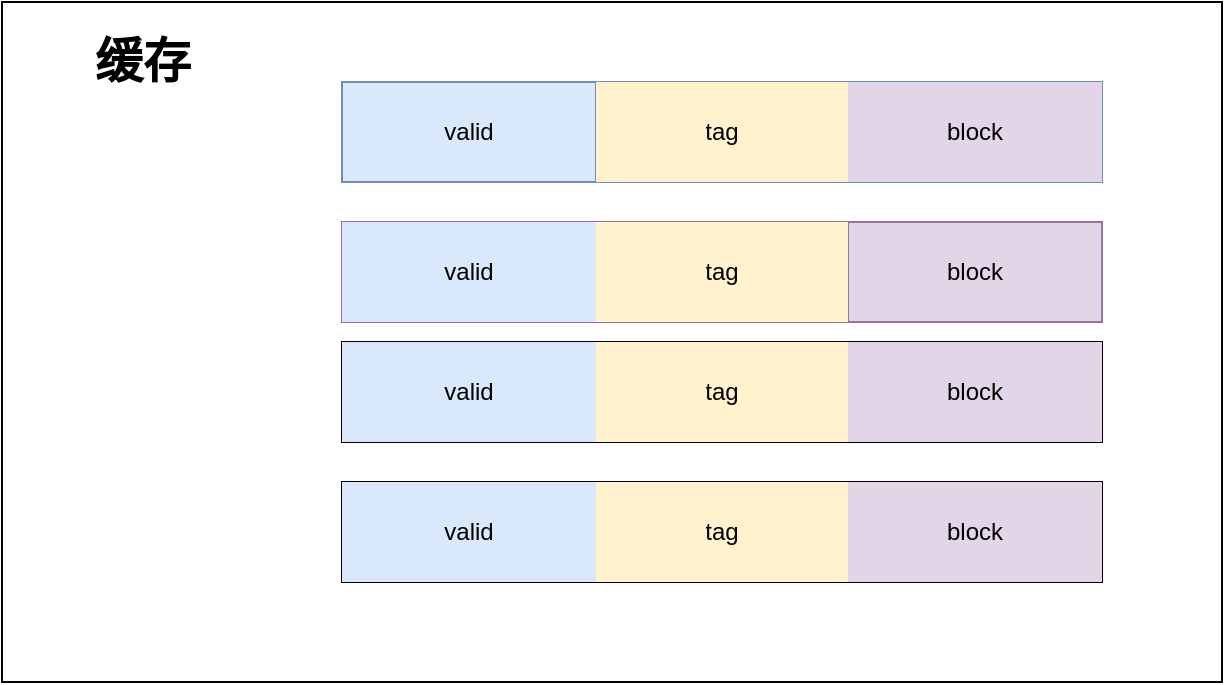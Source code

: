 <mxfile version="13.9.2" type="github">
  <diagram id="tRxmEBHIX5lkmGHreGHs" name="Page-1">
    <mxGraphModel dx="765" dy="599" grid="1" gridSize="10" guides="1" tooltips="1" connect="1" arrows="1" fold="1" page="1" pageScale="1" pageWidth="827" pageHeight="1169" math="0" shadow="0">
      <root>
        <mxCell id="0" />
        <mxCell id="1" parent="0" />
        <mxCell id="lF_yF9Vi6RXyogNAGbkO-29" value="" style="rounded=0;whiteSpace=wrap;html=1;" vertex="1" parent="1">
          <mxGeometry x="40" y="150" width="610" height="340" as="geometry" />
        </mxCell>
        <mxCell id="lF_yF9Vi6RXyogNAGbkO-1" value="" style="shape=table;html=1;whiteSpace=wrap;startSize=0;container=1;collapsible=0;childLayout=tableLayout;fillColor=#dae8fc;strokeColor=#6c8ebf;" vertex="1" parent="1">
          <mxGeometry x="210" y="190" width="380" height="50" as="geometry" />
        </mxCell>
        <mxCell id="lF_yF9Vi6RXyogNAGbkO-2" value="" style="shape=partialRectangle;html=1;whiteSpace=wrap;collapsible=0;dropTarget=0;pointerEvents=0;fillColor=none;top=0;left=0;bottom=0;right=0;points=[[0,0.5],[1,0.5]];portConstraint=eastwest;" vertex="1" parent="lF_yF9Vi6RXyogNAGbkO-1">
          <mxGeometry width="380" height="50" as="geometry" />
        </mxCell>
        <mxCell id="lF_yF9Vi6RXyogNAGbkO-3" value="valid" style="shape=partialRectangle;html=1;whiteSpace=wrap;connectable=0;fillColor=none;top=0;left=0;bottom=0;right=0;overflow=hidden;" vertex="1" parent="lF_yF9Vi6RXyogNAGbkO-2">
          <mxGeometry width="127" height="50" as="geometry" />
        </mxCell>
        <mxCell id="lF_yF9Vi6RXyogNAGbkO-4" value="tag" style="shape=partialRectangle;html=1;whiteSpace=wrap;connectable=0;fillColor=#fff2cc;top=0;left=0;bottom=0;right=0;overflow=hidden;strokeColor=#d6b656;" vertex="1" parent="lF_yF9Vi6RXyogNAGbkO-2">
          <mxGeometry x="127" width="126" height="50" as="geometry" />
        </mxCell>
        <mxCell id="lF_yF9Vi6RXyogNAGbkO-5" value="block" style="shape=partialRectangle;html=1;whiteSpace=wrap;connectable=0;fillColor=#e1d5e7;top=0;left=0;bottom=0;right=0;overflow=hidden;strokeColor=#9673a6;" vertex="1" parent="lF_yF9Vi6RXyogNAGbkO-2">
          <mxGeometry x="253" width="127" height="50" as="geometry" />
        </mxCell>
        <mxCell id="lF_yF9Vi6RXyogNAGbkO-14" value="" style="shape=table;html=1;whiteSpace=wrap;startSize=0;container=1;collapsible=0;childLayout=tableLayout;fillColor=#e1d5e7;strokeColor=#9673a6;" vertex="1" parent="1">
          <mxGeometry x="210" y="260" width="380" height="50" as="geometry" />
        </mxCell>
        <mxCell id="lF_yF9Vi6RXyogNAGbkO-15" value="" style="shape=partialRectangle;html=1;whiteSpace=wrap;collapsible=0;dropTarget=0;pointerEvents=0;fillColor=none;top=0;left=0;bottom=0;right=0;points=[[0,0.5],[1,0.5]];portConstraint=eastwest;" vertex="1" parent="lF_yF9Vi6RXyogNAGbkO-14">
          <mxGeometry width="380" height="50" as="geometry" />
        </mxCell>
        <mxCell id="lF_yF9Vi6RXyogNAGbkO-16" value="valid" style="shape=partialRectangle;html=1;whiteSpace=wrap;connectable=0;fillColor=#dae8fc;top=0;left=0;bottom=0;right=0;overflow=hidden;strokeColor=#6c8ebf;" vertex="1" parent="lF_yF9Vi6RXyogNAGbkO-15">
          <mxGeometry width="127" height="50" as="geometry" />
        </mxCell>
        <mxCell id="lF_yF9Vi6RXyogNAGbkO-17" value="tag" style="shape=partialRectangle;html=1;whiteSpace=wrap;connectable=0;fillColor=#fff2cc;top=0;left=0;bottom=0;right=0;overflow=hidden;strokeColor=#d6b656;" vertex="1" parent="lF_yF9Vi6RXyogNAGbkO-15">
          <mxGeometry x="127" width="126" height="50" as="geometry" />
        </mxCell>
        <mxCell id="lF_yF9Vi6RXyogNAGbkO-18" value="block" style="shape=partialRectangle;html=1;whiteSpace=wrap;connectable=0;fillColor=none;top=0;left=0;bottom=0;right=0;overflow=hidden;" vertex="1" parent="lF_yF9Vi6RXyogNAGbkO-15">
          <mxGeometry x="253" width="127" height="50" as="geometry" />
        </mxCell>
        <mxCell id="lF_yF9Vi6RXyogNAGbkO-19" value="" style="shape=table;html=1;whiteSpace=wrap;startSize=0;container=1;collapsible=0;childLayout=tableLayout;" vertex="1" parent="1">
          <mxGeometry x="210" y="320" width="380" height="50" as="geometry" />
        </mxCell>
        <mxCell id="lF_yF9Vi6RXyogNAGbkO-20" value="" style="shape=partialRectangle;html=1;whiteSpace=wrap;collapsible=0;dropTarget=0;pointerEvents=0;fillColor=none;top=0;left=0;bottom=0;right=0;points=[[0,0.5],[1,0.5]];portConstraint=eastwest;" vertex="1" parent="lF_yF9Vi6RXyogNAGbkO-19">
          <mxGeometry width="380" height="50" as="geometry" />
        </mxCell>
        <mxCell id="lF_yF9Vi6RXyogNAGbkO-21" value="valid" style="shape=partialRectangle;html=1;whiteSpace=wrap;connectable=0;fillColor=#dae8fc;top=0;left=0;bottom=0;right=0;overflow=hidden;strokeColor=#6c8ebf;" vertex="1" parent="lF_yF9Vi6RXyogNAGbkO-20">
          <mxGeometry width="127" height="50" as="geometry" />
        </mxCell>
        <mxCell id="lF_yF9Vi6RXyogNAGbkO-22" value="tag" style="shape=partialRectangle;html=1;whiteSpace=wrap;connectable=0;fillColor=#fff2cc;top=0;left=0;bottom=0;right=0;overflow=hidden;strokeColor=#d6b656;" vertex="1" parent="lF_yF9Vi6RXyogNAGbkO-20">
          <mxGeometry x="127" width="126" height="50" as="geometry" />
        </mxCell>
        <mxCell id="lF_yF9Vi6RXyogNAGbkO-23" value="block" style="shape=partialRectangle;html=1;whiteSpace=wrap;connectable=0;fillColor=#e1d5e7;top=0;left=0;bottom=0;right=0;overflow=hidden;strokeColor=#9673a6;" vertex="1" parent="lF_yF9Vi6RXyogNAGbkO-20">
          <mxGeometry x="253" width="127" height="50" as="geometry" />
        </mxCell>
        <mxCell id="lF_yF9Vi6RXyogNAGbkO-24" value="" style="shape=table;html=1;whiteSpace=wrap;startSize=0;container=1;collapsible=0;childLayout=tableLayout;" vertex="1" parent="1">
          <mxGeometry x="210" y="390" width="380" height="50" as="geometry" />
        </mxCell>
        <mxCell id="lF_yF9Vi6RXyogNAGbkO-25" value="" style="shape=partialRectangle;html=1;whiteSpace=wrap;collapsible=0;dropTarget=0;pointerEvents=0;fillColor=none;top=0;left=0;bottom=0;right=0;points=[[0,0.5],[1,0.5]];portConstraint=eastwest;" vertex="1" parent="lF_yF9Vi6RXyogNAGbkO-24">
          <mxGeometry width="380" height="50" as="geometry" />
        </mxCell>
        <mxCell id="lF_yF9Vi6RXyogNAGbkO-26" value="valid" style="shape=partialRectangle;html=1;whiteSpace=wrap;connectable=0;fillColor=#dae8fc;top=0;left=0;bottom=0;right=0;overflow=hidden;strokeColor=#6c8ebf;" vertex="1" parent="lF_yF9Vi6RXyogNAGbkO-25">
          <mxGeometry width="127" height="50" as="geometry" />
        </mxCell>
        <mxCell id="lF_yF9Vi6RXyogNAGbkO-27" value="tag" style="shape=partialRectangle;html=1;whiteSpace=wrap;connectable=0;fillColor=#fff2cc;top=0;left=0;bottom=0;right=0;overflow=hidden;strokeColor=#d6b656;" vertex="1" parent="lF_yF9Vi6RXyogNAGbkO-25">
          <mxGeometry x="127" width="126" height="50" as="geometry" />
        </mxCell>
        <mxCell id="lF_yF9Vi6RXyogNAGbkO-28" value="block" style="shape=partialRectangle;html=1;whiteSpace=wrap;connectable=0;fillColor=#e1d5e7;top=0;left=0;bottom=0;right=0;overflow=hidden;strokeColor=#9673a6;" vertex="1" parent="lF_yF9Vi6RXyogNAGbkO-25">
          <mxGeometry x="253" width="127" height="50" as="geometry" />
        </mxCell>
        <mxCell id="lF_yF9Vi6RXyogNAGbkO-31" value="缓存" style="text;strokeColor=none;fillColor=none;html=1;fontSize=24;fontStyle=1;verticalAlign=middle;align=center;" vertex="1" parent="1">
          <mxGeometry x="60" y="160" width="100" height="40" as="geometry" />
        </mxCell>
      </root>
    </mxGraphModel>
  </diagram>
</mxfile>
